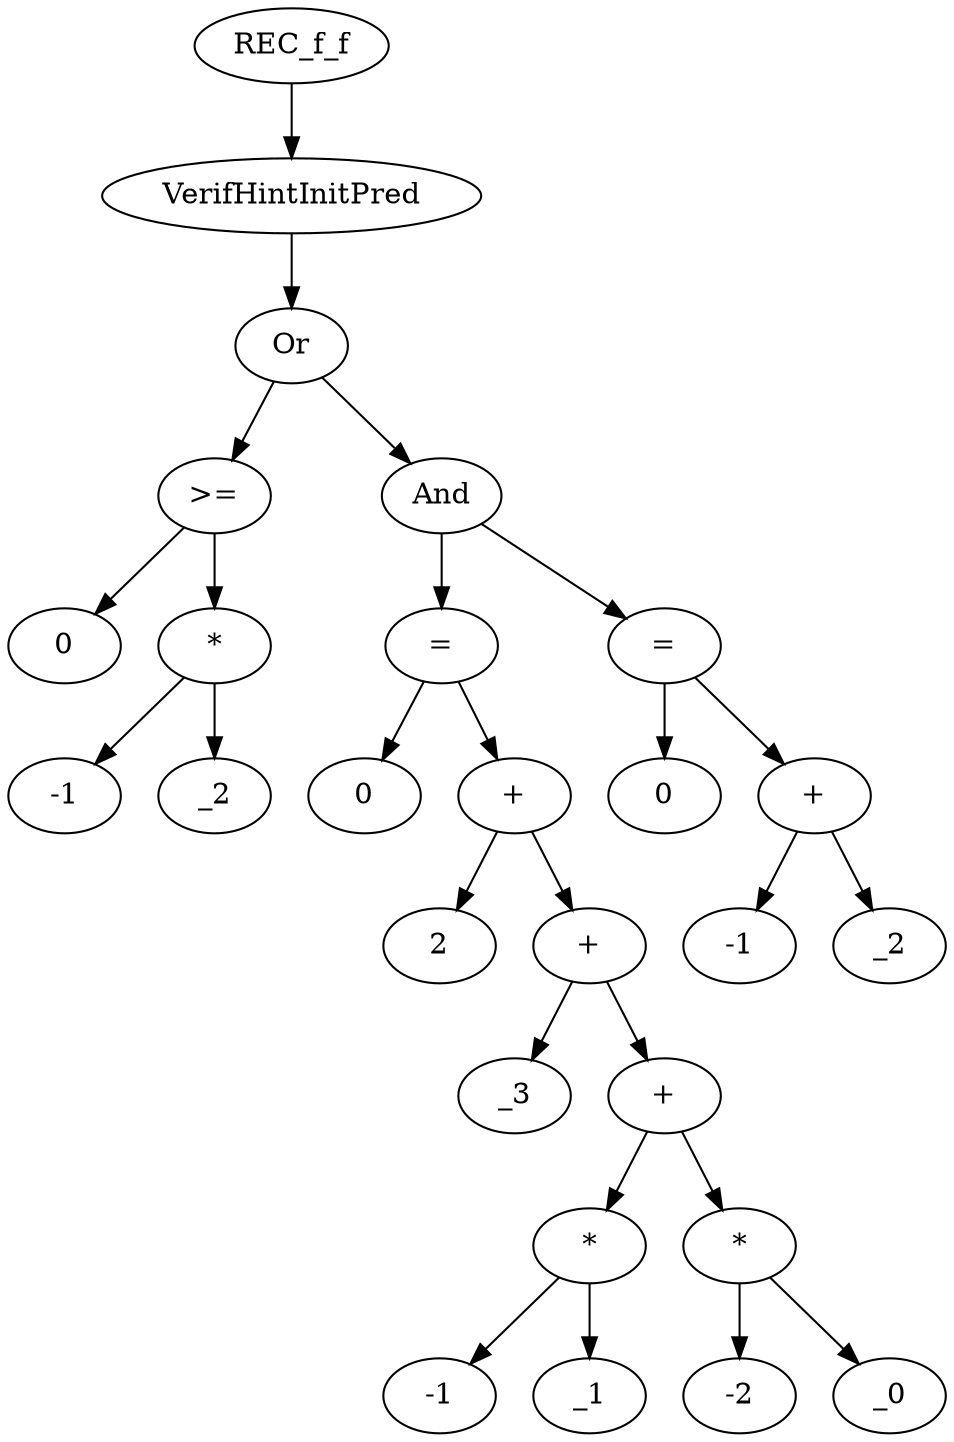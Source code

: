 digraph dag {
0 [label="REC_f_f"];
1 [label="VerifHintInitPred"];
2 [label="Or"];
3 [label=">="];
4 [label="0"];
5 [label="*"];
6 [label="-1"];
7 [label="_2"];
8 [label="And"];
9 [label="="];
10 [label="0"];
11 [label="+"];
12 [label="2"];
13 [label="+"];
14 [label="_3"];
15 [label="+"];
16 [label="*"];
17 [label="-1"];
18 [label="_1"];
19 [label="*"];
20 [label="-2"];
21 [label="_0"];
22 [label="="];
23 [label="0"];
24 [label="+"];
25 [label="-1"];
26 [label="_2"];
"0" -> "1"[label=""]
"1" -> "2"[label=""]
"2" -> "3"[label=""]
"2" -> "8"[label=""]
"3" -> "5"[label=""]
"3" -> "4"[label=""]
"5" -> "7"[label=""]
"5" -> "6"[label=""]
"8" -> "9"[label=""]
"8" -> "22"[label=""]
"9" -> "11"[label=""]
"9" -> "10"[label=""]
"11" -> "13"[label=""]
"11" -> "12"[label=""]
"13" -> "15"[label=""]
"13" -> "14"[label=""]
"15" -> "16"[label=""]
"15" -> "19"[label=""]
"16" -> "18"[label=""]
"16" -> "17"[label=""]
"19" -> "21"[label=""]
"19" -> "20"[label=""]
"22" -> "24"[label=""]
"22" -> "23"[label=""]
"24" -> "26"[label=""]
"24" -> "25"[label=""]
}
